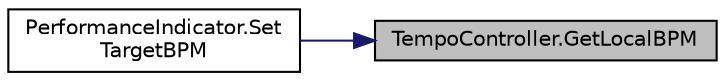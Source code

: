 digraph "TempoController.GetLocalBPM"
{
 // LATEX_PDF_SIZE
  edge [fontname="Helvetica",fontsize="10",labelfontname="Helvetica",labelfontsize="10"];
  node [fontname="Helvetica",fontsize="10",shape=record];
  rankdir="RL";
  Node1 [label="TempoController.GetLocalBPM",height=0.2,width=0.4,color="black", fillcolor="grey75", style="filled", fontcolor="black",tooltip="Return current localBPM"];
  Node1 -> Node2 [dir="back",color="midnightblue",fontsize="10",style="solid",fontname="Helvetica"];
  Node2 [label="PerformanceIndicator.Set\lTargetBPM",height=0.2,width=0.4,color="black", fillcolor="white", style="filled",URL="$class_performance_indicator.html#a7d6fb0a5b8be1c8b3c1a9474c2868e93",tooltip="Updates and displays the targetBPM based on local BPM set by BPM Predictor"];
}
